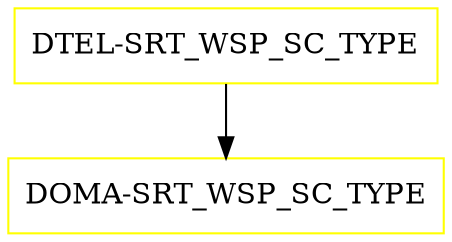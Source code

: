 digraph G {
  "DTEL-SRT_WSP_SC_TYPE" [shape=box,color=yellow];
  "DOMA-SRT_WSP_SC_TYPE" [shape=box,color=yellow,URL="./DOMA_SRT_WSP_SC_TYPE.html"];
  "DTEL-SRT_WSP_SC_TYPE" -> "DOMA-SRT_WSP_SC_TYPE";
}
